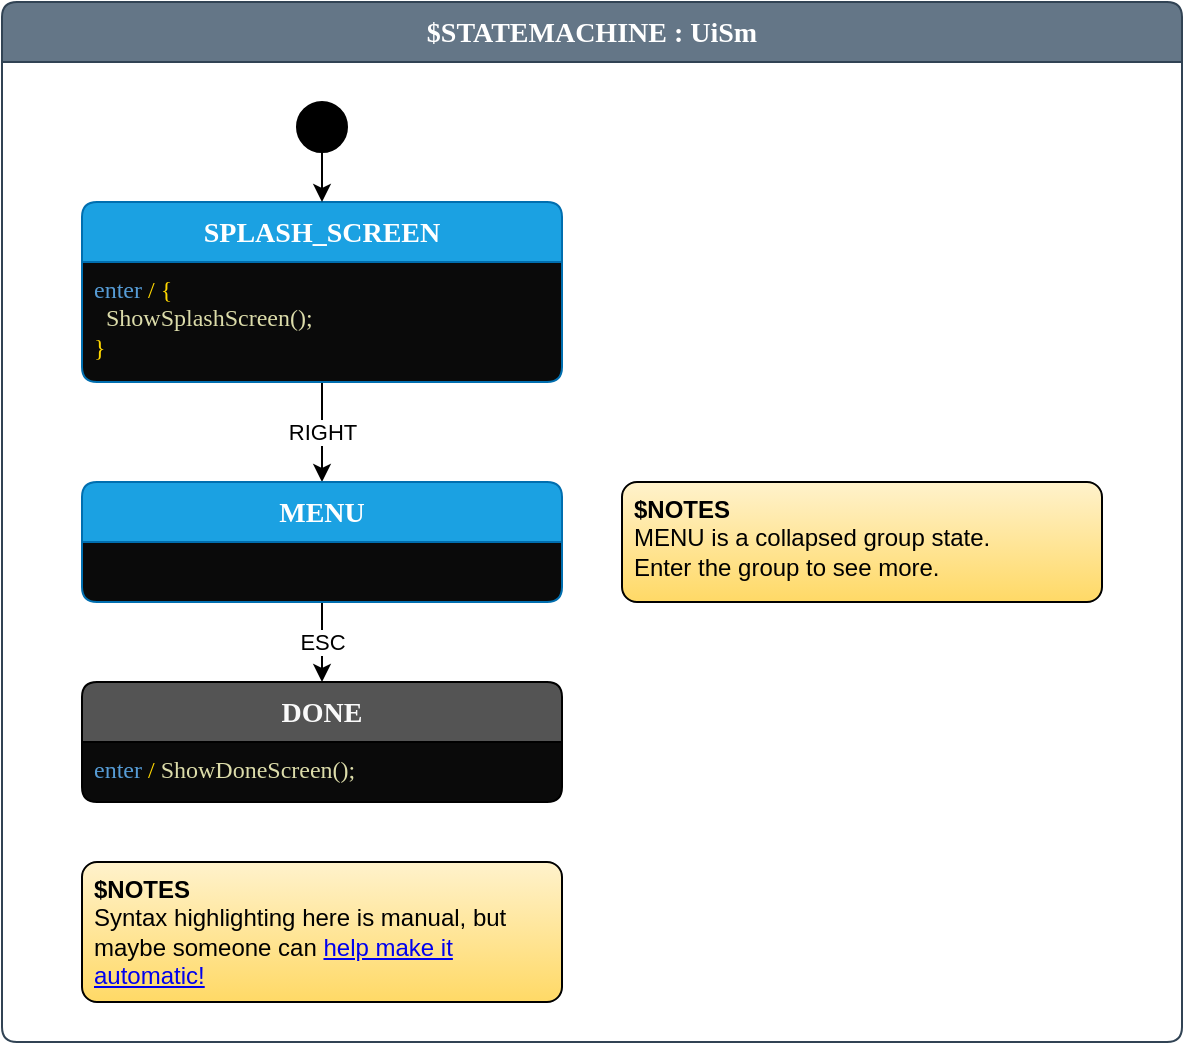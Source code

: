 <mxfile>
    <diagram id="W3NqQyA0DYsyPUMlNqVw" name="Page-1">
        <mxGraphModel dx="1245" dy="792" grid="1" gridSize="10" guides="1" tooltips="1" connect="1" arrows="1" fold="1" page="1" pageScale="1" pageWidth="850" pageHeight="1100" math="0" shadow="0">
            <root>
                <mxCell id="0"/>
                <mxCell id="1" parent="0"/>
                <mxCell id="2" value="$STATEMACHINE : UiSm" style="shape=swimlane;rotatable=0;align=center;verticalAlign=top;fontFamily=Lucida Console;startSize=30;fontSize=14;fontStyle=1;fontColor=#ffffff;fillColor=#647687;swimlaneFillColor=default;rounded=1;arcSize=15;absoluteArcSize=1;strokeColor=#314354;" parent="1" vertex="1">
                    <mxGeometry x="100" y="40" width="590" height="520" as="geometry"/>
                </mxCell>
                <mxCell id="3" value=" " style="fontFamily=Lucida Console;align=left;verticalAlign=top;fillColor=none;gradientColor=none;strokeColor=none;rounded=0;spacingLeft=4;resizable=0;movable=0;deletable=0;rotatable=0;autosize=1;" parent="2" vertex="1" connectable="0">
                    <mxGeometry y="30" width="30" height="20" as="geometry"/>
                </mxCell>
                <mxCell id="4" value="$initial_state" style="shape=ellipse;aspect=fixed;fillColor=#000000;resizable=0;rotatable=0;noLabel=1;editable=0;" parent="2" vertex="1">
                    <mxGeometry x="147.5" y="50" width="25" height="25" as="geometry"/>
                </mxCell>
                <mxCell id="27" value="RIGHT" style="edgeStyle=none;html=1;exitX=0.5;exitY=1;exitDx=0;exitDy=0;entryX=0.5;entryY=0;entryDx=0;entryDy=0;" parent="2" source="5" target="11" edge="1">
                    <mxGeometry relative="1" as="geometry">
                        <mxPoint as="offset"/>
                    </mxGeometry>
                </mxCell>
                <mxCell id="5" value="SPLASH_SCREEN" style="shape=swimlane;rotatable=0;align=center;verticalAlign=top;fontFamily=Lucida Console;startSize=30;fontSize=14;fontStyle=1;fontColor=#ffffff;fillColor=#1ba1e2;swimlaneFillColor=#0A0A0A;rounded=1;arcSize=15;absoluteArcSize=1;strokeColor=#006EAF;labelBackgroundColor=none;labelBorderColor=none;" parent="2" vertex="1">
                    <mxGeometry x="40" y="100" width="240" height="90" as="geometry"/>
                </mxCell>
                <mxCell id="6" value="&lt;font color=&quot;#569cd6&quot;&gt;enter&lt;/font&gt;&lt;font color=&quot;#1ba1e2&quot;&gt; &lt;/font&gt;&lt;font color=&quot;#ffd700&quot;&gt;/ {&lt;br&gt;&amp;nbsp; &lt;/font&gt;&lt;font color=&quot;#dcdcaa&quot;&gt;ShowSplashScreen();&lt;br&gt;&lt;/font&gt;&lt;font color=&quot;#ffd700&quot;&gt;}&lt;/font&gt;" style="fontFamily=Lucida Console;align=left;verticalAlign=top;fillColor=none;gradientColor=none;strokeColor=none;rounded=0;spacingLeft=4;resizable=0;movable=0;deletable=0;rotatable=0;autosize=1;html=1;" parent="5" vertex="1" connectable="0">
                    <mxGeometry y="30" width="180" height="60" as="geometry"/>
                </mxCell>
                <mxCell id="9" style="entryX=0.5;entryY=0;entryDx=0;entryDy=0;" parent="2" source="4" target="5" edge="1">
                    <mxGeometry relative="1" as="geometry"/>
                </mxCell>
                <mxCell id="16" value="ESC" style="edgeStyle=none;html=1;entryX=0.5;entryY=0;entryDx=0;entryDy=0;" parent="2" source="11" target="14" edge="1">
                    <mxGeometry relative="1" as="geometry"/>
                </mxCell>
                <mxCell id="14" value="DONE" style="shape=swimlane;rotatable=0;align=center;verticalAlign=top;fontFamily=Lucida Console;startSize=30;fontSize=14;fontStyle=1;fontColor=#FAFAFA;fillColor=#545454;swimlaneFillColor=#0A0A0A;rounded=1;arcSize=15;absoluteArcSize=1;" parent="2" vertex="1">
                    <mxGeometry x="40" y="340" width="240" height="60" as="geometry"/>
                </mxCell>
                <mxCell id="15" value="&lt;font color=&quot;#569cd6&quot;&gt;enter &lt;/font&gt;&lt;font color=&quot;#ffd700&quot;&gt;/&amp;nbsp;&lt;/font&gt;&lt;font color=&quot;#dcdcaa&quot;&gt;ShowDoneScreen();&lt;/font&gt;" style="fontFamily=Lucida Console;align=left;verticalAlign=top;fillColor=none;gradientColor=none;strokeColor=none;rounded=0;spacingLeft=4;resizable=0;movable=0;deletable=0;rotatable=0;autosize=1;html=1;" parent="14" vertex="1" connectable="0">
                    <mxGeometry y="30" width="210" height="30" as="geometry"/>
                </mxCell>
                <mxCell id="11" value="MENU" style="shape=swimlane;rotatable=0;align=center;verticalAlign=top;fontFamily=Lucida Console;startSize=30;fontSize=14;fontStyle=1;fontColor=#ffffff;fillColor=#1ba1e2;swimlaneFillColor=#0A0A0A;rounded=1;arcSize=15;absoluteArcSize=1;strokeColor=#006EAF;" parent="2" vertex="1" collapsed="1">
                    <mxGeometry x="40" y="240" width="240" height="60" as="geometry">
                        <mxRectangle x="20" y="290" width="240" height="90" as="alternateBounds"/>
                    </mxGeometry>
                </mxCell>
                <mxCell id="12" value="enter / display.SetMenuMode(true);" style="fontFamily=Lucida Console;align=left;verticalAlign=top;fillColor=none;gradientColor=none;strokeColor=none;rounded=0;spacingLeft=4;resizable=0;movable=0;deletable=0;rotatable=0;autosize=1;" parent="11" vertex="1" connectable="0">
                    <mxGeometry y="30" width="270" height="30" as="geometry"/>
                </mxCell>
                <mxCell id="41" value="RIGHT" style="edgeStyle=none;html=1;exitX=1;exitY=0.25;exitDx=0;exitDy=0;entryX=0;entryY=0.25;entryDx=0;entryDy=0;" parent="11" source="18" target="39" edge="1">
                    <mxGeometry relative="1" as="geometry"/>
                </mxCell>
                <mxCell id="45" value="RIGHT" style="edgeStyle=none;html=1;exitX=1;exitY=0.25;exitDx=0;exitDy=0;entryX=0;entryY=0.25;entryDx=0;entryDy=0;" parent="11" source="23" target="43" edge="1">
                    <mxGeometry relative="1" as="geometry"/>
                </mxCell>
                <mxCell id="42" value="LEFT" style="edgeStyle=none;html=1;exitX=0;exitY=0.75;exitDx=0;exitDy=0;entryX=1;entryY=0.75;entryDx=0;entryDy=0;" parent="11" source="39" target="18" edge="1">
                    <mxGeometry relative="1" as="geometry"/>
                </mxCell>
                <mxCell id="46" value="LEFT" style="edgeStyle=none;html=1;exitX=0;exitY=0.75;exitDx=0;exitDy=0;entryX=1;entryY=0.75;entryDx=0;entryDy=0;" parent="11" source="43" target="23" edge="1">
                    <mxGeometry relative="1" as="geometry"/>
                </mxCell>
                <mxCell id="49" value="MAIN_MENU_INNER" style="shape=swimlane;rotatable=0;align=center;verticalAlign=top;fontFamily=Lucida Console;startSize=30;fontSize=14;fontStyle=1;fontColor=#FAFAFA;fillColor=#545454;swimlaneFillColor=default;rounded=1;arcSize=15;absoluteArcSize=1;" parent="11" vertex="1">
                    <mxGeometry x="30" y="145" width="360" height="690" as="geometry"/>
                </mxCell>
                <mxCell id="50" value="enter / MenuHeader(&quot;Main Menu&quot;); " style="fontFamily=Lucida Console;align=left;verticalAlign=top;fillColor=none;gradientColor=none;strokeColor=none;rounded=0;spacingLeft=4;resizable=0;movable=0;deletable=0;rotatable=0;autosize=1;" parent="49" vertex="1" connectable="0">
                    <mxGeometry y="30" width="260" height="30" as="geometry"/>
                </mxCell>
                <mxCell id="17" value="$initial_state" style="shape=ellipse;aspect=fixed;fillColor=#000000;resizable=0;rotatable=0;noLabel=1;editable=0;" parent="49" vertex="1">
                    <mxGeometry x="88" y="105" width="25" height="25" as="geometry"/>
                </mxCell>
                <mxCell id="30" value="&lt;b&gt;$PARENT_ALIAS&lt;/b&gt;" style="shape=rectangle;rounded=1;arcSize=15;absoluteArcSize=1;align=left;verticalAlign=top;whiteSpace=wrap;html=1;spacingLeft=4;strokeWidth=1;strokeColor=#BD7000;fillColor=#f0a30a;fontColor=#000000;" parent="49" vertex="1">
                    <mxGeometry x="200" y="100" width="120" height="30" as="geometry"/>
                </mxCell>
                <mxCell id="53" value="DOWN" style="edgeStyle=none;html=1;exitX=0.25;exitY=1;exitDx=0;exitDy=0;entryX=0.25;entryY=0;entryDx=0;entryDy=0;" parent="49" source="35" target="23" edge="1">
                    <mxGeometry relative="1" as="geometry"/>
                </mxCell>
                <mxCell id="35" value="DRINK" style="shape=swimlane;rotatable=0;align=center;verticalAlign=top;fontFamily=Lucida Console;startSize=30;fontSize=14;fontStyle=1;fontColor=#ffffff;fillColor=#1ba1e2;swimlaneFillColor=default;rounded=1;arcSize=15;absoluteArcSize=1;strokeColor=#006EAF;" parent="49" vertex="1">
                    <mxGeometry x="20" y="323" width="320" height="90" as="geometry"/>
                </mxCell>
                <mxCell id="36" value="enter / MenuOption(&quot;Select Drink&quot;); &#10;" style="fontFamily=Lucida Console;align=left;verticalAlign=top;fillColor=none;gradientColor=none;strokeColor=none;rounded=0;spacingLeft=4;resizable=0;movable=0;deletable=0;rotatable=0;autosize=1;" parent="35" vertex="1" connectable="0">
                    <mxGeometry y="30" width="280" height="30" as="geometry"/>
                </mxCell>
                <mxCell id="51" value="DOWN" style="edgeStyle=none;html=1;exitX=0.25;exitY=1;exitDx=0;exitDy=0;entryX=0.25;entryY=0;entryDx=0;entryDy=0;" parent="49" source="18" target="35" edge="1">
                    <mxGeometry relative="1" as="geometry"/>
                </mxCell>
                <mxCell id="18" value="FOOD" style="shape=swimlane;rotatable=0;align=center;verticalAlign=top;fontFamily=Lucida Console;startSize=30;fontSize=14;fontStyle=1;fontColor=#ffffff;fillColor=#008a00;swimlaneFillColor=default;rounded=1;arcSize=15;absoluteArcSize=1;strokeColor=#005700;" parent="49" vertex="1">
                    <mxGeometry x="20" y="170" width="320" height="90" as="geometry"/>
                </mxCell>
                <mxCell id="19" value="enter / MenuOption(&quot;Select Food&quot;); &#10;(UP, PG_UP) / Beep();" style="fontFamily=Lucida Console;align=left;verticalAlign=top;fillColor=none;gradientColor=none;strokeColor=none;rounded=0;spacingLeft=4;resizable=0;movable=0;deletable=0;rotatable=0;autosize=1;" parent="18" vertex="1" connectable="0">
                    <mxGeometry y="30" width="270" height="40" as="geometry"/>
                </mxCell>
                <mxCell id="22" style="edgeStyle=none;html=1;exitX=0.5;exitY=1;exitDx=0;exitDy=0;entryX=0.25;entryY=0;entryDx=0;entryDy=0;" parent="49" source="17" target="18" edge="1">
                    <mxGeometry relative="1" as="geometry"/>
                </mxCell>
                <mxCell id="31" value="PG_UP" style="edgeStyle=none;html=1;exitX=0.5;exitY=1;exitDx=0;exitDy=0;entryX=0.75;entryY=0;entryDx=0;entryDy=0;" parent="49" source="30" target="18" edge="1">
                    <mxGeometry relative="1" as="geometry"/>
                </mxCell>
                <mxCell id="26" value="UP" style="edgeStyle=none;html=1;exitX=0.75;exitY=0;exitDx=0;exitDy=0;entryX=0.75;entryY=1;entryDx=0;entryDy=0;startArrow=none;" parent="49" source="35" target="18" edge="1">
                    <mxGeometry relative="1" as="geometry"/>
                </mxCell>
                <mxCell id="52" value="UP" style="edgeStyle=none;html=1;exitX=0.75;exitY=0;exitDx=0;exitDy=0;entryX=0.75;entryY=1;entryDx=0;entryDy=0;" parent="49" source="23" target="35" edge="1">
                    <mxGeometry relative="1" as="geometry"/>
                </mxCell>
                <mxCell id="23" value="SYSTEM_INFO" style="shape=swimlane;rotatable=0;align=center;verticalAlign=top;fontFamily=Lucida Console;startSize=30;fontSize=14;fontStyle=1;fontColor=#ffffff;fillColor=#76608a;swimlaneFillColor=default;rounded=1;arcSize=15;absoluteArcSize=1;strokeColor=#432D57;" parent="49" vertex="1">
                    <mxGeometry x="20" y="470" width="320" height="90" as="geometry"/>
                </mxCell>
                <mxCell id="24" value="enter / MenuOption(&quot;System Info&quot;);&#10;(DOWN, PG_DOWN) / Beep();" style="fontFamily=Lucida Console;align=left;verticalAlign=top;fillColor=none;gradientColor=none;strokeColor=none;rounded=0;spacingLeft=4;resizable=0;movable=0;deletable=0;rotatable=0;autosize=1;" parent="23" vertex="1" connectable="0">
                    <mxGeometry y="30" width="270" height="40" as="geometry"/>
                </mxCell>
                <mxCell id="33" value="PG_DOWN" style="edgeStyle=none;html=1;exitX=0.75;exitY=1;exitDx=0;exitDy=0;entryX=0.75;entryY=1;entryDx=0;entryDy=0;" parent="49" source="49" target="23" edge="1">
                    <mxGeometry relative="1" as="geometry"/>
                </mxCell>
                <mxCell id="138" value="&lt;b&gt;$NOTES&lt;/b&gt;&lt;br&gt;PARENT_ALIAS here aliases MAIN_MENU_INNER. Parent aliases can help with drawing." style="shape=rectangle;rounded=1;arcSize=15;absoluteArcSize=1;align=left;verticalAlign=top;whiteSpace=wrap;html=1;spacingLeft=4;strokeWidth=1;strokeColor=default;fillColor=#fff2cc;fontColor=#000000;gradientColor=#ffd966;" parent="49" vertex="1">
                    <mxGeometry x="20" y="580" width="210" height="70" as="geometry"/>
                </mxCell>
                <mxCell id="57" value="via exit food_selected" style="edgeStyle=none;html=1;exitX=0;exitY=0.5;exitDx=0;exitDy=0;entryX=1;entryY=0.5;entryDx=0;entryDy=0;" parent="11" source="39" target="18" edge="1">
                    <mxGeometry relative="1" as="geometry"/>
                </mxCell>
                <mxCell id="55" value="LEFT" style="edgeStyle=orthogonalEdgeStyle;html=1;exitX=0;exitY=0.75;exitDx=0;exitDy=0;entryX=1;entryY=0.75;entryDx=0;entryDy=0;curved=1;" parent="11" source="47" target="35" edge="1">
                    <mxGeometry relative="1" as="geometry"/>
                </mxCell>
                <mxCell id="56" value="RIGHT" style="edgeStyle=none;html=1;exitX=1;exitY=0.25;exitDx=0;exitDy=0;entryX=0;entryY=0.25;entryDx=0;entryDy=0;" parent="11" source="35" target="47" edge="1">
                    <mxGeometry relative="1" as="geometry"/>
                </mxCell>
                <mxCell id="112" value="ESC" style="edgeStyle=none;html=1;exitX=0.5;exitY=0;exitDx=0;exitDy=0;labelBackgroundColor=none;entryX=1.001;entryY=0.032;entryDx=0;entryDy=0;entryPerimeter=0;" parent="11" source="110" target="49" edge="1">
                    <mxGeometry x="-0.895" y="20" relative="1" as="geometry">
                        <Array as="points">
                            <mxPoint x="645" y="165"/>
                        </Array>
                        <mxPoint as="offset"/>
                        <mxPoint x="390" y="166" as="targetPoint"/>
                    </mxGeometry>
                </mxCell>
                <mxCell id="110" value="ESC_CATCHER_1" style="shape=swimlane;rotatable=0;align=center;verticalAlign=top;fontFamily=Lucida Console;startSize=30;fontSize=14;fontStyle=1;fontColor=#FAFAFA;fillColor=#545454;swimlaneFillColor=default;rounded=1;arcSize=15;absoluteArcSize=1;" parent="11" vertex="1">
                    <mxGeometry x="470" y="265" width="350" height="570" as="geometry"/>
                </mxCell>
                <mxCell id="111" value=" " style="fontFamily=Lucida Console;align=left;verticalAlign=top;fillColor=none;gradientColor=none;strokeColor=none;rounded=0;spacingLeft=4;resizable=0;movable=0;deletable=0;rotatable=0;autosize=1;" parent="110" vertex="1" connectable="0">
                    <mxGeometry y="30" width="30" height="20" as="geometry"/>
                </mxCell>
                <mxCell id="54" value="RIGHT via entry self_destruct" style="html=1;exitX=0.25;exitY=1;exitDx=0;exitDy=0;entryX=0.5;entryY=0;entryDx=0;entryDy=0;edgeStyle=orthogonalEdgeStyle;" parent="110" source="47" target="43" edge="1">
                    <mxGeometry x="0.23" y="72" relative="1" as="geometry">
                        <mxPoint x="110" y="440" as="targetPoint"/>
                        <mxPoint x="-2" y="-15" as="offset"/>
                    </mxGeometry>
                </mxCell>
                <mxCell id="47" value="DRINK_MENU" style="shape=swimlane;rotatable=0;align=center;verticalAlign=top;fontFamily=Lucida Console;startSize=30;fontSize=14;fontStyle=1;fontColor=#ffffff;fillColor=#1ba1e2;swimlaneFillColor=default;rounded=1;arcSize=15;absoluteArcSize=1;strokeColor=#006EAF;" parent="110" vertex="1">
                    <mxGeometry x="20" y="200" width="300" height="100" as="geometry">
                        <mxRectangle x="480" y="380" width="190" height="90" as="alternateBounds"/>
                    </mxGeometry>
                </mxCell>
                <mxCell id="48" value="enter / {&#10;  MenuHeader(&quot;Coffee System Offline&quot;);&#10;  MenuOption(&quot;Activate self destruct?&quot;);&#10;}" style="fontFamily=Lucida Console;align=left;verticalAlign=top;fillColor=none;gradientColor=none;strokeColor=none;rounded=0;spacingLeft=4;resizable=0;movable=0;deletable=0;rotatable=0;autosize=1;" parent="47" vertex="1" connectable="0">
                    <mxGeometry y="30" width="310" height="70" as="geometry"/>
                </mxCell>
                <mxCell id="39" value="FOOD_MENU" style="shape=swimlane;rotatable=0;align=center;verticalAlign=top;fontFamily=Lucida Console;startSize=30;fontSize=14;fontStyle=1;fontColor=#ffffff;fillColor=#008a00;swimlaneFillColor=default;rounded=1;arcSize=15;absoluteArcSize=1;strokeColor=#005700;" parent="110" vertex="1" collapsed="1">
                    <mxGeometry x="70" y="50" width="190" height="90" as="geometry">
                        <mxRectangle x="490" y="175" width="320" height="90" as="alternateBounds"/>
                    </mxGeometry>
                </mxCell>
                <mxCell id="40" value="enter / MenuHeader(&quot;Food Menu&quot;);" style="fontFamily=Lucida Console;align=left;verticalAlign=top;fillColor=none;gradientColor=none;strokeColor=none;rounded=0;spacingLeft=4;resizable=0;movable=0;deletable=0;rotatable=0;autosize=1;" parent="39" vertex="1" connectable="0">
                    <mxGeometry y="30" width="260" height="30" as="geometry"/>
                </mxCell>
                <mxCell id="109" style="edgeStyle=none;html=1;exitX=0.5;exitY=1;exitDx=0;exitDy=0;entryX=0.5;entryY=0;entryDx=0;entryDy=0;labelBackgroundColor=none;" parent="39" source="108" target="106" edge="1">
                    <mxGeometry relative="1" as="geometry"/>
                </mxCell>
                <mxCell id="123" value="DOWN" style="edgeStyle=none;html=1;exitX=0.75;exitY=1;exitDx=0;exitDy=0;entryX=0.75;entryY=0;entryDx=0;entryDy=0;labelBackgroundColor=none;" parent="39" source="106" target="117" edge="1">
                    <mxGeometry relative="1" as="geometry"/>
                </mxCell>
                <mxCell id="132" value="RIGHT / burritoCount--;" style="edgeStyle=orthogonalEdgeStyle;html=1;exitX=1;exitY=0.5;exitDx=0;exitDy=0;entryX=0.25;entryY=0;entryDx=0;entryDy=0;labelBackgroundColor=default;" parent="39" source="106" target="121" edge="1">
                    <mxGeometry relative="1" as="geometry"/>
                </mxCell>
                <mxCell id="106" value="EAT_BURRITO" style="shape=swimlane;rotatable=0;align=center;verticalAlign=top;fontFamily=Lucida Console;startSize=30;fontSize=14;fontStyle=1;fontColor=#ffffff;fillColor=#1ba1e2;swimlaneFillColor=default;rounded=1;arcSize=15;absoluteArcSize=1;strokeColor=#006EAF;" parent="39" vertex="1">
                    <mxGeometry x="40" y="150" width="300" height="70" as="geometry"/>
                </mxCell>
                <mxCell id="107" value="enter / MenuOption(&quot;Big Fat Burrito&quot;);" style="fontFamily=Lucida Console;align=left;verticalAlign=top;fillColor=none;gradientColor=none;strokeColor=none;rounded=0;spacingLeft=4;resizable=0;movable=0;deletable=0;rotatable=0;autosize=1;" parent="106" vertex="1" connectable="0">
                    <mxGeometry y="30" width="300" height="30" as="geometry"/>
                </mxCell>
                <mxCell id="108" value="$initial_state" style="shape=ellipse;aspect=fixed;fillColor=#000000;resizable=0;rotatable=0;noLabel=1;editable=0;" parent="39" vertex="1">
                    <mxGeometry x="177.5" y="90" width="25" height="25" as="geometry"/>
                </mxCell>
                <mxCell id="124" value="DOWN" style="edgeStyle=none;html=1;exitX=0.75;exitY=1;exitDx=0;exitDy=0;entryX=0.75;entryY=0;entryDx=0;entryDy=0;labelBackgroundColor=none;" parent="39" source="117" target="119" edge="1">
                    <mxGeometry relative="1" as="geometry"/>
                </mxCell>
                <mxCell id="126" value="UP" style="edgeStyle=none;html=1;exitX=0.25;exitY=0;exitDx=0;exitDy=0;entryX=0.25;entryY=1;entryDx=0;entryDy=0;labelBackgroundColor=none;" parent="39" source="117" target="106" edge="1">
                    <mxGeometry relative="1" as="geometry"/>
                </mxCell>
                <mxCell id="127" value="RIGHT" style="edgeStyle=none;html=1;exitX=1;exitY=0.5;exitDx=0;exitDy=0;entryX=0;entryY=0.5;entryDx=0;entryDy=0;labelBackgroundColor=default;" parent="39" source="117" target="128" edge="1">
                    <mxGeometry relative="1" as="geometry"/>
                </mxCell>
                <mxCell id="117" value="EAT_SLUDGE" style="shape=swimlane;rotatable=0;align=center;verticalAlign=top;fontFamily=Lucida Console;startSize=30;fontSize=14;fontStyle=1;fontColor=#ffffff;fillColor=#1ba1e2;swimlaneFillColor=default;rounded=1;arcSize=15;absoluteArcSize=1;strokeColor=#006EAF;" parent="39" vertex="1">
                    <mxGeometry x="40" y="300" width="300" height="70" as="geometry"/>
                </mxCell>
                <mxCell id="118" value="enter / MenuOption(&quot;Nutrient Mush&quot;);" style="fontFamily=Lucida Console;align=left;verticalAlign=top;fillColor=none;gradientColor=none;strokeColor=none;rounded=0;spacingLeft=4;resizable=0;movable=0;deletable=0;rotatable=0;autosize=1;" parent="117" vertex="1" connectable="0">
                    <mxGeometry y="30" width="290" height="30" as="geometry"/>
                </mxCell>
                <mxCell id="125" value="UP" style="edgeStyle=none;html=1;exitX=0.25;exitY=0;exitDx=0;exitDy=0;entryX=0.25;entryY=1;entryDx=0;entryDy=0;labelBackgroundColor=none;" parent="39" source="119" target="117" edge="1">
                    <mxGeometry relative="1" as="geometry"/>
                </mxCell>
                <mxCell id="133" value="RIGHT" style="edgeStyle=orthogonalEdgeStyle;html=1;exitX=1;exitY=0.5;exitDx=0;exitDy=0;entryX=0.25;entryY=1;entryDx=0;entryDy=0;labelBackgroundColor=default;" parent="39" source="119" target="121" edge="1">
                    <mxGeometry relative="1" as="geometry"/>
                </mxCell>
                <mxCell id="119" value="EAT_MRE" style="shape=swimlane;rotatable=0;align=center;verticalAlign=top;fontFamily=Lucida Console;startSize=30;fontSize=14;fontStyle=1;fontColor=#ffffff;fillColor=#1ba1e2;swimlaneFillColor=default;rounded=1;arcSize=15;absoluteArcSize=1;strokeColor=#006EAF;" parent="39" vertex="1">
                    <mxGeometry x="40" y="440" width="300" height="70" as="geometry"/>
                </mxCell>
                <mxCell id="120" value="enter / MenuOption(&quot;MRE&quot;);" style="fontFamily=Lucida Console;align=left;verticalAlign=top;fillColor=none;gradientColor=none;strokeColor=none;rounded=0;spacingLeft=4;resizable=0;movable=0;deletable=0;rotatable=0;autosize=1;" parent="119" vertex="1" connectable="0">
                    <mxGeometry y="30" width="210" height="30" as="geometry"/>
                </mxCell>
                <mxCell id="134" value="&lt;span style=&quot;&quot;&gt;[ t1After( 3.5 s ) ]&lt;/span&gt;" style="html=1;exitX=1;exitY=0.5;exitDx=0;exitDy=0;entryX=0;entryY=0.5;entryDx=0;entryDy=0;labelBackgroundColor=default;" parent="39" source="121" target="113" edge="1">
                    <mxGeometry relative="1" as="geometry"/>
                </mxCell>
                <mxCell id="113" value="exit : food_selected" style="fontFamily=Lucida Console;align=center;verticalAlign=middle;shape=ellipse;aspect=fixed;resizable=0;rotatable=0;labelPosition=center;verticalLabelPosition=top;strokeColor=#b11f1f;strokeWidth=4;fillColor=#FFFFFF;gradientColor=#d4d4d4cc;" parent="39" vertex="1">
                    <mxGeometry x="1245" y="320" width="30" height="30" as="geometry"/>
                </mxCell>
                <mxCell id="135" value="EVENT_EATER_2" style="shape=swimlane;rotatable=0;align=center;verticalAlign=top;fontFamily=Lucida Console;startSize=30;fontSize=14;fontStyle=1;fontColor=#ffffff;fillColor=#647687;swimlaneFillColor=default;rounded=1;arcSize=15;absoluteArcSize=1;strokeColor=#314354;" parent="39" vertex="1">
                    <mxGeometry x="420" y="80" width="710" height="450" as="geometry"/>
                </mxCell>
                <mxCell id="136" value="(LEFT, ESC) / { }" style="fontFamily=Lucida Console;align=left;verticalAlign=top;fillColor=none;gradientColor=none;strokeColor=none;rounded=0;spacingLeft=4;resizable=0;movable=0;deletable=0;rotatable=0;autosize=1;" parent="135" vertex="1" connectable="0">
                    <mxGeometry y="30" width="150" height="30" as="geometry"/>
                </mxCell>
                <mxCell id="128" value="COOKING_FOOD1" style="shape=swimlane;rotatable=0;align=center;verticalAlign=top;fontFamily=Lucida Console;startSize=30;fontSize=14;fontStyle=1;fontColor=#ffffff;fillColor=#1ba1e2;swimlaneFillColor=default;rounded=1;arcSize=15;absoluteArcSize=1;strokeColor=#006EAF;" parent="135" vertex="1">
                    <mxGeometry x="20" y="210" width="250" height="90" as="geometry"/>
                </mxCell>
                <mxCell id="129" value="enter / t1Restart();&#10;enter / MenuHeader(&quot;Mush...&quot;);&#10;enter / MenuOption(&quot;Gross...&quot;);" style="fontFamily=Lucida Console;align=left;verticalAlign=top;fillColor=none;gradientColor=none;strokeColor=none;rounded=0;spacingLeft=4;resizable=0;movable=0;deletable=0;rotatable=0;autosize=1;" parent="128" vertex="1" connectable="0">
                    <mxGeometry y="30" width="250" height="60" as="geometry"/>
                </mxCell>
                <mxCell id="121" value="COOKING_FOOD" style="shape=swimlane;rotatable=0;align=center;verticalAlign=top;fontFamily=Lucida Console;startSize=30;fontSize=14;fontStyle=1;fontColor=#ffffff;fillColor=#1ba1e2;swimlaneFillColor=default;rounded=1;arcSize=15;absoluteArcSize=1;strokeColor=#006EAF;" parent="135" vertex="1">
                    <mxGeometry x="370" y="195" width="300" height="120" as="geometry"/>
                </mxCell>
                <mxCell id="122" value="enter / {&#10;  t1Restart();&#10;  MenuHeader(&quot;Cooking Food&quot;);&#10;  MenuOption(&quot;...&quot;);&#10;}" style="fontFamily=Lucida Console;align=left;verticalAlign=top;fillColor=none;gradientColor=none;strokeColor=none;rounded=0;spacingLeft=4;resizable=0;movable=0;deletable=0;rotatable=0;autosize=1;" parent="121" vertex="1" connectable="0">
                    <mxGeometry y="30" width="240" height="90" as="geometry"/>
                </mxCell>
                <mxCell id="130" value="[ t1After( 1s ) ]" style="edgeStyle=none;html=1;exitX=1;exitY=0.5;exitDx=0;exitDy=0;entryX=0;entryY=0.5;entryDx=0;entryDy=0;labelBackgroundColor=none;" parent="135" source="128" target="121" edge="1">
                    <mxGeometry y="15" relative="1" as="geometry">
                        <mxPoint as="offset"/>
                    </mxGeometry>
                </mxCell>
                <mxCell id="139" value="&lt;b&gt;$NOTES&lt;/b&gt;&lt;br&gt;This parent state simply eats the LEFT and ESC events so that they have no effect." style="shape=rectangle;rounded=1;arcSize=15;absoluteArcSize=1;align=left;verticalAlign=top;whiteSpace=wrap;html=1;spacingLeft=4;strokeWidth=1;strokeColor=default;fillColor=#fff2cc;fontColor=#000000;gradientColor=#ffd966;" parent="135" vertex="1">
                    <mxGeometry x="490" y="50" width="200" height="70" as="geometry"/>
                </mxCell>
                <mxCell id="43" value="SYSTEM_INFO_MENU" style="shape=swimlane;rotatable=0;align=center;verticalAlign=top;fontFamily=Lucida Console;startSize=30;fontSize=14;fontStyle=1;fontColor=#ffffff;fillColor=#76608a;swimlaneFillColor=default;rounded=1;arcSize=15;absoluteArcSize=1;strokeColor=#432D57;" parent="110" vertex="1" collapsed="1">
                    <mxGeometry x="15" y="350" width="190" height="90" as="geometry">
                        <mxRectangle x="480" y="565" width="320" height="90" as="alternateBounds"/>
                    </mxGeometry>
                </mxCell>
                <mxCell id="44" value="" style="fontFamily=Lucida Console;align=left;verticalAlign=top;fillColor=none;gradientColor=none;strokeColor=none;rounded=0;spacingLeft=4;resizable=0;movable=0;deletable=0;rotatable=0;autosize=1;" parent="43" vertex="1" connectable="0">
                    <mxGeometry y="30" width="50" height="40" as="geometry"/>
                </mxCell>
                <mxCell id="58" value="" style="fontFamily=Lucida Console;align=left;verticalAlign=top;fillColor=none;gradientColor=none;strokeColor=none;rounded=0;spacingLeft=4;resizable=0;movable=0;deletable=0;rotatable=0;autosize=1;" parent="43" vertex="1" connectable="0">
                    <mxGeometry x="10" y="40" width="50" height="40" as="geometry"/>
                </mxCell>
                <mxCell id="67" value="DOWN" style="edgeStyle=none;html=1;exitX=0.25;exitY=1;exitDx=0;exitDy=0;entryX=0.25;entryY=0;entryDx=0;entryDy=0;" parent="43" source="68" target="77" edge="1">
                    <mxGeometry relative="1" as="geometry"/>
                </mxCell>
                <mxCell id="68" value="BURRITO_COUNT" style="shape=swimlane;rotatable=0;align=center;verticalAlign=top;fontFamily=Lucida Console;startSize=30;fontSize=14;fontStyle=1;fontColor=#ffffff;fillColor=#1ba1e2;swimlaneFillColor=default;rounded=1;arcSize=15;absoluteArcSize=1;strokeColor=#006EAF;" parent="43" vertex="1">
                    <mxGeometry x="60" y="390" width="430" height="90" as="geometry"/>
                </mxCell>
                <mxCell id="69" value="enter / MenuOption(&quot;Burrito count: &quot; + burritoCount); &#10;" style="fontFamily=Lucida Console;align=left;verticalAlign=top;fillColor=none;gradientColor=none;strokeColor=none;rounded=0;spacingLeft=4;resizable=0;movable=0;deletable=0;rotatable=0;autosize=1;" parent="68" vertex="1" connectable="0">
                    <mxGeometry y="30" width="410" height="30" as="geometry"/>
                </mxCell>
                <mxCell id="70" value="DOWN" style="edgeStyle=none;html=1;exitX=0.25;exitY=1;exitDx=0;exitDy=0;entryX=0.25;entryY=0;entryDx=0;entryDy=0;" parent="43" source="71" target="68" edge="1">
                    <mxGeometry relative="1" as="geometry"/>
                </mxCell>
                <mxCell id="71" value="DISTANCE" style="shape=swimlane;rotatable=0;align=center;verticalAlign=top;fontFamily=Lucida Console;startSize=30;fontSize=14;fontStyle=1;fontColor=#ffffff;fillColor=#1ba1e2;swimlaneFillColor=default;rounded=1;arcSize=15;absoluteArcSize=1;strokeColor=#006EAF;" parent="43" vertex="1">
                    <mxGeometry x="60" y="180" width="430" height="90" as="geometry"/>
                </mxCell>
                <mxCell id="72" value="enter / MenuOption(&quot;Distance to Tau Ceti: &quot; + distance); &#10;(UP, PG_UP) / Beep();" style="fontFamily=Lucida Console;align=left;verticalAlign=top;fillColor=none;gradientColor=none;strokeColor=none;rounded=0;spacingLeft=4;resizable=0;movable=0;deletable=0;rotatable=0;autosize=1;" parent="71" vertex="1" connectable="0">
                    <mxGeometry y="30" width="430" height="40" as="geometry"/>
                </mxCell>
                <mxCell id="73" value="&lt;span style=&quot;font-family: &amp;quot;Lucida Console&amp;quot;; font-size: 12px; text-align: left;&quot;&gt;/ MenuHeader(&quot;System Info&quot;);&lt;/span&gt;" style="edgeStyle=none;html=1;exitX=0.5;exitY=1;exitDx=0;exitDy=0;entryX=0.25;entryY=0;entryDx=0;entryDy=0;labelBackgroundColor=default;" parent="43" source="65" target="71" edge="1">
                    <mxGeometry relative="1" as="geometry"/>
                </mxCell>
                <mxCell id="74" value="PG_UP" style="edgeStyle=none;html=1;exitX=0.5;exitY=1;exitDx=0;exitDy=0;entryX=0.75;entryY=0;entryDx=0;entryDy=0;" parent="43" source="66" target="71" edge="1">
                    <mxGeometry relative="1" as="geometry"/>
                </mxCell>
                <mxCell id="75" value="UP" style="edgeStyle=none;html=1;exitX=0.75;exitY=0;exitDx=0;exitDy=0;entryX=0.75;entryY=1;entryDx=0;entryDy=0;startArrow=none;" parent="43" source="68" target="71" edge="1">
                    <mxGeometry relative="1" as="geometry"/>
                </mxCell>
                <mxCell id="76" value="UP" style="edgeStyle=none;html=1;exitX=0.75;exitY=0;exitDx=0;exitDy=0;entryX=0.75;entryY=1;entryDx=0;entryDy=0;" parent="43" source="77" target="68" edge="1">
                    <mxGeometry relative="1" as="geometry"/>
                </mxCell>
                <mxCell id="95" value="RIGHT [count &amp;gt;= 5]" style="edgeStyle=none;html=1;exitX=1;exitY=0.25;exitDx=0;exitDy=0;entryX=0;entryY=0.25;entryDx=0;entryDy=0;" parent="43" source="77" target="91" edge="1">
                    <mxGeometry relative="1" as="geometry"/>
                </mxCell>
                <mxCell id="77" value="SELF_DESTRUCT_OPTION" style="shape=swimlane;rotatable=0;align=center;verticalAlign=top;fontFamily=Lucida Console;startSize=30;fontSize=14;fontStyle=1;fontColor=#ffffff;fillColor=#a20025;swimlaneFillColor=default;rounded=1;arcSize=15;absoluteArcSize=1;strokeColor=#6F0000;" parent="43" vertex="1">
                    <mxGeometry x="60" y="570" width="430" height="130" as="geometry"/>
                </mxCell>
                <mxCell id="78" value="enter / {&#10;  count = 0;&#10;  MenuOption(&quot;Self Destruct?&quot;);&#10;}&#10;1. RIGHT / count++; Beep();&#10;(DOWN, PG_DOWN) / Beep();" style="fontFamily=Lucida Console;align=left;verticalAlign=top;fillColor=none;gradientColor=none;strokeColor=none;rounded=0;spacingLeft=4;resizable=0;movable=0;deletable=0;rotatable=0;autosize=1;" parent="77" vertex="1" connectable="0">
                    <mxGeometry y="30" width="250" height="100" as="geometry"/>
                </mxCell>
                <mxCell id="79" value="PG_DOWN" style="edgeStyle=none;html=1;exitX=0.5;exitY=0;exitDx=0;exitDy=0;entryX=0.75;entryY=1;entryDx=0;entryDy=0;" parent="43" source="90" target="77" edge="1">
                    <mxGeometry relative="1" as="geometry">
                        <mxPoint x="280" y="695" as="sourcePoint"/>
                    </mxGeometry>
                </mxCell>
                <mxCell id="94" style="edgeStyle=none;html=1;exitX=0.5;exitY=1;exitDx=0;exitDy=0;entryX=0.25;entryY=0;entryDx=0;entryDy=0;" parent="43" source="93" target="91" edge="1">
                    <mxGeometry relative="1" as="geometry"/>
                </mxCell>
                <mxCell id="90" value="&lt;b&gt;$PARENT_ALIAS&lt;/b&gt;" style="shape=rectangle;rounded=1;arcSize=15;absoluteArcSize=1;align=left;verticalAlign=top;whiteSpace=wrap;html=1;spacingLeft=4;strokeWidth=1;strokeColor=#BD7000;fillColor=#f0a30a;fontColor=#000000;" parent="43" vertex="1">
                    <mxGeometry x="322" y="760" width="120" height="40" as="geometry"/>
                </mxCell>
                <mxCell id="66" value="&lt;b&gt;$PARENT_ALIAS&lt;/b&gt;" style="shape=rectangle;rounded=1;arcSize=15;absoluteArcSize=1;align=left;verticalAlign=top;whiteSpace=wrap;html=1;spacingLeft=4;strokeWidth=1;strokeColor=#BD7000;fillColor=#f0a30a;fontColor=#000000;" parent="43" vertex="1">
                    <mxGeometry x="323" y="100" width="120" height="40" as="geometry"/>
                </mxCell>
                <mxCell id="65" value="$initial_state" style="shape=ellipse;aspect=fixed;fillColor=#000000;resizable=0;rotatable=0;noLabel=1;editable=0;" parent="43" vertex="1">
                    <mxGeometry x="155" y="75" width="25" height="25" as="geometry"/>
                </mxCell>
                <mxCell id="93" value="entry : self_destruct" style="fontFamily=Lucida Console;align=center;verticalAlign=middle;shape=ellipse;aspect=fixed;resizable=0;rotatable=0;labelPosition=center;verticalLabelPosition=top;strokeColor=#27ae27;strokeWidth=4;fillColor=#FFFFFF;gradientColor=#d4d4d4cc;" parent="43" vertex="1">
                    <mxGeometry x="680" y="520" width="30" height="30" as="geometry"/>
                </mxCell>
                <mxCell id="91" value="SELF_DESTRUCT" style="shape=swimlane;rotatable=0;align=center;verticalAlign=top;fontFamily=Lucida Console;startSize=30;fontSize=14;fontStyle=1;fontColor=#ffffff;fillColor=#a20025;swimlaneFillColor=default;rounded=1;arcSize=15;absoluteArcSize=1;strokeColor=#6F0000;" parent="43" vertex="1" collapsed="1">
                    <mxGeometry x="640" y="580" width="220" height="90" as="geometry">
                        <mxRectangle x="520" y="580" width="320" height="90" as="alternateBounds"/>
                    </mxGeometry>
                </mxCell>
                <mxCell id="92" value="enter / StartSelfDestructTimer();&#10;LEFT / Beep();" style="fontFamily=Lucida Console;align=left;verticalAlign=top;fillColor=none;gradientColor=none;strokeColor=none;rounded=0;spacingLeft=4;resizable=0;movable=0;deletable=0;rotatable=0;autosize=1;" parent="91" vertex="1" connectable="0">
                    <mxGeometry y="30" width="260" height="40" as="geometry"/>
                </mxCell>
                <mxCell id="101" value="&lt;span style=&quot;font-family: &amp;quot;Lucida Console&amp;quot;; font-size: 12px; text-align: left;&quot;&gt;[ t1.Elapsed.Seconds &amp;gt;= 1 ]&lt;/span&gt;" style="edgeStyle=none;html=1;exitX=0.25;exitY=1;exitDx=0;exitDy=0;entryX=0.5;entryY=1;entryDx=0;entryDy=0;labelBackgroundColor=none;" parent="91" source="97" target="97" edge="1">
                    <mxGeometry x="0.071" y="-10" relative="1" as="geometry">
                        <mxPoint x="290" y="280" as="targetPoint"/>
                        <Array as="points">
                            <mxPoint x="180" y="290"/>
                            <mxPoint x="320" y="290"/>
                        </Array>
                        <mxPoint as="offset"/>
                    </mxGeometry>
                </mxCell>
                <mxCell id="97" value="SD_1" style="shape=swimlane;rotatable=0;align=center;verticalAlign=top;fontFamily=Lucida Console;startSize=30;fontSize=14;fontStyle=1;fontColor=#ffffff;fillColor=#a20025;swimlaneFillColor=default;rounded=1;arcSize=15;absoluteArcSize=1;strokeColor=#6F0000;" parent="91" vertex="1">
                    <mxGeometry x="40" y="130" width="560" height="120" as="geometry"/>
                </mxCell>
                <mxCell id="98" value="enter / Beep();&#10;enter / t1.Restart();&#10;enter / MenuHeader($&quot;SELF DESTRUCT IN &quot; + SelfDestructSeconds);&#10;DO [SelfDestructSeconds &lt;= 0] / SelfDestruct();&#10;&#10; " style="fontFamily=Lucida Console;align=left;verticalAlign=top;fillColor=none;gradientColor=none;strokeColor=none;rounded=0;spacingLeft=4;resizable=0;movable=0;deletable=0;rotatable=0;autosize=1;" parent="97" vertex="1" connectable="0">
                    <mxGeometry y="30" width="480" height="90" as="geometry"/>
                </mxCell>
                <mxCell id="100" style="edgeStyle=none;html=1;exitX=0.5;exitY=1;exitDx=0;exitDy=0;" parent="91" source="99" target="97" edge="1">
                    <mxGeometry relative="1" as="geometry"/>
                </mxCell>
                <mxCell id="99" value="$initial_state" style="shape=ellipse;aspect=fixed;fillColor=#000000;resizable=0;rotatable=0;noLabel=1;editable=0;" parent="91" vertex="1">
                    <mxGeometry x="307.5" y="80" width="25" height="25" as="geometry"/>
                </mxCell>
                <mxCell id="137" value="&lt;b&gt;$NOTES&lt;/b&gt;&lt;br&gt;This group provides a simple way to handle&lt;br&gt;the ESC key to go back to the main menu." style="shape=rectangle;rounded=1;arcSize=15;absoluteArcSize=1;align=left;verticalAlign=top;whiteSpace=wrap;html=1;spacingLeft=4;strokeWidth=1;strokeColor=default;fillColor=#fff2cc;fontColor=#000000;gradientColor=#ffd966;" parent="110" vertex="1">
                    <mxGeometry x="15" y="460" width="250" height="70" as="geometry"/>
                </mxCell>
                <mxCell id="116" style="edgeStyle=none;html=1;entryX=0.5;entryY=0;entryDx=0;entryDy=0;labelBackgroundColor=none;" parent="11" source="115" target="49" edge="1">
                    <mxGeometry relative="1" as="geometry"/>
                </mxCell>
                <mxCell id="115" value="$initial_state" style="shape=ellipse;aspect=fixed;fillColor=#000000;resizable=0;rotatable=0;noLabel=1;editable=0;" parent="11" vertex="1">
                    <mxGeometry x="197.5" y="80" width="25" height="25" as="geometry"/>
                </mxCell>
                <mxCell id="140" value="&lt;b&gt;$NOTES&lt;/b&gt;&lt;br&gt;Syntax highlighting here is manual, but maybe someone can &lt;a href=&quot;https://github.com/StateSmith/StateSmith-drawio-plugin/issues/26&quot;&gt;help make it automatic!&lt;/a&gt;" style="shape=rectangle;rounded=1;arcSize=15;absoluteArcSize=1;align=left;verticalAlign=top;whiteSpace=wrap;html=1;spacingLeft=4;strokeWidth=1;strokeColor=default;fillColor=#fff2cc;fontColor=#000000;gradientColor=#ffd966;labelBackgroundColor=none;labelBorderColor=none;" parent="2" vertex="1">
                    <mxGeometry x="40" y="430" width="240" height="70" as="geometry"/>
                </mxCell>
                <mxCell id="141" value="&lt;b&gt;$NOTES&lt;/b&gt;&lt;br&gt;MENU is a collapsed group state.&lt;br&gt;Enter the group to see more." style="shape=rectangle;rounded=1;arcSize=15;absoluteArcSize=1;align=left;verticalAlign=top;whiteSpace=wrap;html=1;spacingLeft=4;strokeWidth=1;strokeColor=default;fillColor=#fff2cc;fontColor=#000000;gradientColor=#ffd966;labelBackgroundColor=none;labelBorderColor=none;" parent="2" vertex="1">
                    <mxGeometry x="310" y="240" width="240" height="60" as="geometry"/>
                </mxCell>
            </root>
        </mxGraphModel>
    </diagram>
</mxfile>